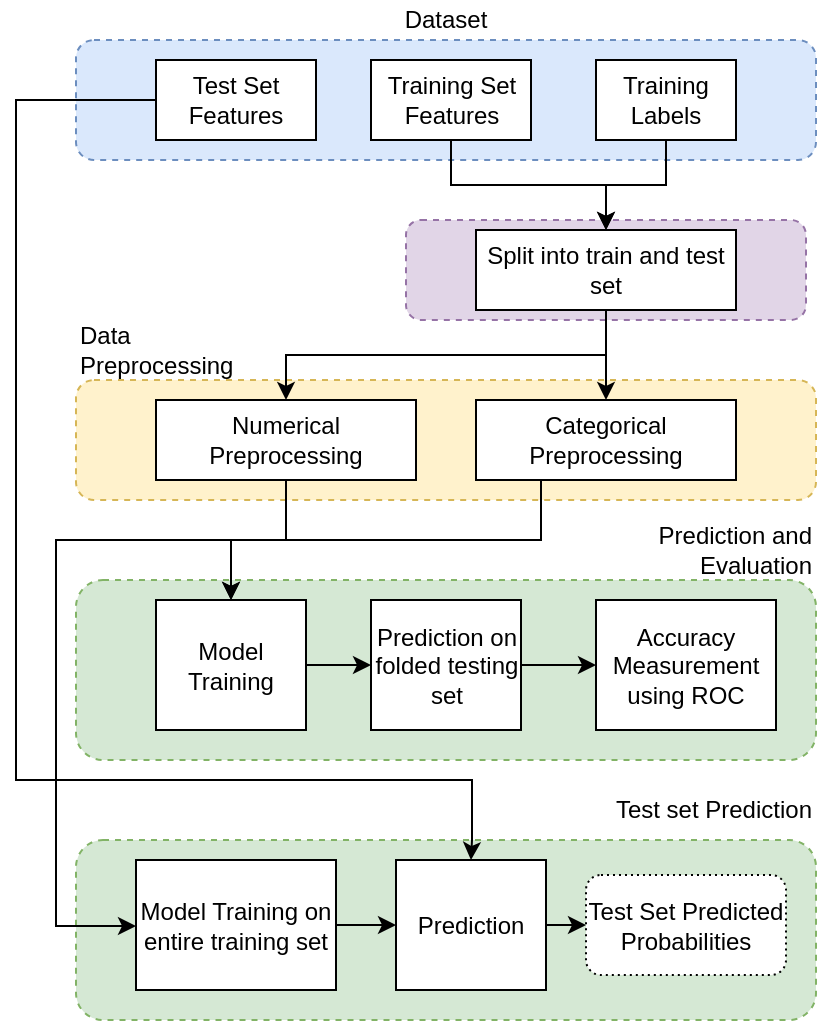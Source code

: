 <mxfile version="20.8.5" type="device"><diagram id="bN4WWNo-qPaHLlMGL2jJ" name="Page-1"><mxGraphModel dx="1509" dy="812" grid="1" gridSize="10" guides="1" tooltips="1" connect="1" arrows="1" fold="1" page="1" pageScale="1" pageWidth="850" pageHeight="1100" math="0" shadow="0"><root><mxCell id="0"/><mxCell id="1" parent="0"/><mxCell id="vig-M6FHPXQ_ZqxmriWB-42" value="" style="rounded=1;whiteSpace=wrap;html=1;fillColor=#d5e8d4;strokeColor=#82b366;dashed=1;" vertex="1" parent="1"><mxGeometry x="150" y="690" width="370" height="90" as="geometry"/></mxCell><mxCell id="vig-M6FHPXQ_ZqxmriWB-24" value="" style="rounded=1;whiteSpace=wrap;html=1;fillColor=#d5e8d4;strokeColor=#82b366;dashed=1;" vertex="1" parent="1"><mxGeometry x="150" y="560" width="370" height="90" as="geometry"/></mxCell><mxCell id="vig-M6FHPXQ_ZqxmriWB-31" value="Prediction and Evaluation" style="text;html=1;strokeColor=none;fillColor=none;align=right;verticalAlign=middle;whiteSpace=wrap;rounded=0;dashed=1;" vertex="1" parent="1"><mxGeometry x="400" y="530" width="120" height="30" as="geometry"/></mxCell><mxCell id="vig-M6FHPXQ_ZqxmriWB-16" value="" style="rounded=1;whiteSpace=wrap;html=1;fillColor=#e1d5e7;strokeColor=#9673a6;dashed=1;" vertex="1" parent="1"><mxGeometry x="315" y="380" width="200" height="50" as="geometry"/></mxCell><mxCell id="vig-M6FHPXQ_ZqxmriWB-9" value="" style="rounded=1;whiteSpace=wrap;html=1;fillColor=#fff2cc;strokeColor=#d6b656;dashed=1;" vertex="1" parent="1"><mxGeometry x="150" y="460" width="370" height="60" as="geometry"/></mxCell><mxCell id="vig-M6FHPXQ_ZqxmriWB-1" value="" style="rounded=1;whiteSpace=wrap;html=1;fillColor=#dae8fc;strokeColor=#6c8ebf;dashed=1;" vertex="1" parent="1"><mxGeometry x="150" y="290" width="370" height="60" as="geometry"/></mxCell><mxCell id="vig-M6FHPXQ_ZqxmriWB-3" value="&lt;div&gt;Dataset&lt;/div&gt;" style="text;html=1;strokeColor=none;fillColor=none;align=center;verticalAlign=middle;whiteSpace=wrap;rounded=0;dashed=1;" vertex="1" parent="1"><mxGeometry x="150" y="270" width="370" height="20" as="geometry"/></mxCell><mxCell id="vig-M6FHPXQ_ZqxmriWB-40" style="edgeStyle=orthogonalEdgeStyle;rounded=0;orthogonalLoop=1;jettySize=auto;html=1;exitX=0.5;exitY=1;exitDx=0;exitDy=0;entryX=0.5;entryY=0;entryDx=0;entryDy=0;" edge="1" parent="1" source="vig-M6FHPXQ_ZqxmriWB-5" target="vig-M6FHPXQ_ZqxmriWB-19"><mxGeometry relative="1" as="geometry"/></mxCell><mxCell id="vig-M6FHPXQ_ZqxmriWB-5" value="Training Set Features" style="rounded=0;whiteSpace=wrap;html=1;" vertex="1" parent="1"><mxGeometry x="297.5" y="300" width="80" height="40" as="geometry"/></mxCell><mxCell id="vig-M6FHPXQ_ZqxmriWB-41" style="edgeStyle=orthogonalEdgeStyle;rounded=0;orthogonalLoop=1;jettySize=auto;html=1;exitX=0.5;exitY=1;exitDx=0;exitDy=0;" edge="1" parent="1" source="vig-M6FHPXQ_ZqxmriWB-7" target="vig-M6FHPXQ_ZqxmriWB-19"><mxGeometry relative="1" as="geometry"/></mxCell><mxCell id="vig-M6FHPXQ_ZqxmriWB-7" value="Training Labels" style="rounded=0;whiteSpace=wrap;html=1;" vertex="1" parent="1"><mxGeometry x="410" y="300" width="70" height="40" as="geometry"/></mxCell><mxCell id="vig-M6FHPXQ_ZqxmriWB-10" value="&lt;div&gt;Data &lt;br&gt;&lt;/div&gt;&lt;div&gt;Preprocessing&lt;/div&gt;" style="text;html=1;strokeColor=none;fillColor=none;align=left;verticalAlign=middle;whiteSpace=wrap;rounded=0;dashed=1;" vertex="1" parent="1"><mxGeometry x="150" y="430" width="370" height="30" as="geometry"/></mxCell><mxCell id="vig-M6FHPXQ_ZqxmriWB-32" style="edgeStyle=orthogonalEdgeStyle;rounded=0;orthogonalLoop=1;jettySize=auto;html=1;exitX=0.5;exitY=1;exitDx=0;exitDy=0;entryX=0.5;entryY=0;entryDx=0;entryDy=0;" edge="1" parent="1" source="vig-M6FHPXQ_ZqxmriWB-12" target="vig-M6FHPXQ_ZqxmriWB-25"><mxGeometry relative="1" as="geometry"/></mxCell><mxCell id="vig-M6FHPXQ_ZqxmriWB-57" style="edgeStyle=orthogonalEdgeStyle;rounded=0;orthogonalLoop=1;jettySize=auto;html=1;exitX=0.5;exitY=1;exitDx=0;exitDy=0;entryX=0;entryY=0.5;entryDx=0;entryDy=0;" edge="1" parent="1" source="vig-M6FHPXQ_ZqxmriWB-12" target="vig-M6FHPXQ_ZqxmriWB-43"><mxGeometry relative="1" as="geometry"><mxPoint x="140.0" y="570" as="targetPoint"/><Array as="points"><mxPoint x="255" y="540"/><mxPoint x="140" y="540"/><mxPoint x="140" y="733"/><mxPoint x="180" y="733"/></Array></mxGeometry></mxCell><mxCell id="vig-M6FHPXQ_ZqxmriWB-12" value="Numerical Preprocessing" style="rounded=0;whiteSpace=wrap;html=1;" vertex="1" parent="1"><mxGeometry x="190" y="470" width="130" height="40" as="geometry"/></mxCell><mxCell id="vig-M6FHPXQ_ZqxmriWB-48" style="edgeStyle=orthogonalEdgeStyle;rounded=0;orthogonalLoop=1;jettySize=auto;html=1;exitX=0.25;exitY=1;exitDx=0;exitDy=0;entryX=0.5;entryY=0;entryDx=0;entryDy=0;" edge="1" parent="1" source="vig-M6FHPXQ_ZqxmriWB-13" target="vig-M6FHPXQ_ZqxmriWB-25"><mxGeometry relative="1" as="geometry"/></mxCell><mxCell id="vig-M6FHPXQ_ZqxmriWB-13" value="Categorical Preprocessing" style="rounded=0;whiteSpace=wrap;html=1;" vertex="1" parent="1"><mxGeometry x="350" y="470" width="130" height="40" as="geometry"/></mxCell><mxCell id="vig-M6FHPXQ_ZqxmriWB-53" style="edgeStyle=orthogonalEdgeStyle;rounded=0;orthogonalLoop=1;jettySize=auto;html=1;exitX=0.5;exitY=1;exitDx=0;exitDy=0;" edge="1" parent="1" source="vig-M6FHPXQ_ZqxmriWB-19" target="vig-M6FHPXQ_ZqxmriWB-13"><mxGeometry relative="1" as="geometry"/></mxCell><mxCell id="vig-M6FHPXQ_ZqxmriWB-54" style="edgeStyle=orthogonalEdgeStyle;rounded=0;orthogonalLoop=1;jettySize=auto;html=1;exitX=0.5;exitY=1;exitDx=0;exitDy=0;" edge="1" parent="1" source="vig-M6FHPXQ_ZqxmriWB-19" target="vig-M6FHPXQ_ZqxmriWB-12"><mxGeometry relative="1" as="geometry"/></mxCell><mxCell id="vig-M6FHPXQ_ZqxmriWB-19" value="Split into train and test set" style="rounded=0;whiteSpace=wrap;html=1;" vertex="1" parent="1"><mxGeometry x="350" y="385" width="130" height="40" as="geometry"/></mxCell><mxCell id="vig-M6FHPXQ_ZqxmriWB-29" style="edgeStyle=orthogonalEdgeStyle;rounded=0;orthogonalLoop=1;jettySize=auto;html=1;exitX=1;exitY=0.5;exitDx=0;exitDy=0;entryX=0;entryY=0.5;entryDx=0;entryDy=0;" edge="1" parent="1" source="vig-M6FHPXQ_ZqxmriWB-25" target="vig-M6FHPXQ_ZqxmriWB-26"><mxGeometry relative="1" as="geometry"/></mxCell><mxCell id="vig-M6FHPXQ_ZqxmriWB-25" value="Model Training" style="rounded=0;whiteSpace=wrap;html=1;" vertex="1" parent="1"><mxGeometry x="190" y="570" width="75" height="65" as="geometry"/></mxCell><mxCell id="vig-M6FHPXQ_ZqxmriWB-30" style="edgeStyle=orthogonalEdgeStyle;rounded=0;orthogonalLoop=1;jettySize=auto;html=1;exitX=1;exitY=0.5;exitDx=0;exitDy=0;entryX=0;entryY=0.5;entryDx=0;entryDy=0;" edge="1" parent="1" source="vig-M6FHPXQ_ZqxmriWB-26" target="vig-M6FHPXQ_ZqxmriWB-28"><mxGeometry relative="1" as="geometry"/></mxCell><mxCell id="vig-M6FHPXQ_ZqxmriWB-26" value="Prediction on folded testing set" style="rounded=0;whiteSpace=wrap;html=1;" vertex="1" parent="1"><mxGeometry x="297.5" y="570" width="75" height="65" as="geometry"/></mxCell><mxCell id="vig-M6FHPXQ_ZqxmriWB-28" value="&lt;div&gt;Accuracy&lt;/div&gt;&lt;div&gt;Measurement using ROC&lt;br&gt;&lt;/div&gt;" style="rounded=0;whiteSpace=wrap;html=1;" vertex="1" parent="1"><mxGeometry x="410" y="570" width="90" height="65" as="geometry"/></mxCell><mxCell id="vig-M6FHPXQ_ZqxmriWB-49" style="edgeStyle=orthogonalEdgeStyle;rounded=0;orthogonalLoop=1;jettySize=auto;html=1;exitX=1;exitY=0.5;exitDx=0;exitDy=0;entryX=0;entryY=0.5;entryDx=0;entryDy=0;" edge="1" parent="1" source="vig-M6FHPXQ_ZqxmriWB-43" target="vig-M6FHPXQ_ZqxmriWB-44"><mxGeometry relative="1" as="geometry"/></mxCell><mxCell id="vig-M6FHPXQ_ZqxmriWB-43" value="Model Training on entire training set" style="rounded=0;whiteSpace=wrap;html=1;" vertex="1" parent="1"><mxGeometry x="180" y="700" width="100" height="65" as="geometry"/></mxCell><mxCell id="vig-M6FHPXQ_ZqxmriWB-61" style="edgeStyle=orthogonalEdgeStyle;rounded=0;orthogonalLoop=1;jettySize=auto;html=1;exitX=1;exitY=0.5;exitDx=0;exitDy=0;entryX=0;entryY=0.5;entryDx=0;entryDy=0;" edge="1" parent="1" source="vig-M6FHPXQ_ZqxmriWB-44" target="vig-M6FHPXQ_ZqxmriWB-59"><mxGeometry relative="1" as="geometry"/></mxCell><mxCell id="vig-M6FHPXQ_ZqxmriWB-44" value="Prediction" style="rounded=0;whiteSpace=wrap;html=1;" vertex="1" parent="1"><mxGeometry x="310" y="700" width="75" height="65" as="geometry"/></mxCell><mxCell id="vig-M6FHPXQ_ZqxmriWB-56" style="edgeStyle=orthogonalEdgeStyle;rounded=0;orthogonalLoop=1;jettySize=auto;html=1;exitX=0;exitY=0.5;exitDx=0;exitDy=0;entryX=0.5;entryY=0;entryDx=0;entryDy=0;" edge="1" parent="1" source="vig-M6FHPXQ_ZqxmriWB-55" target="vig-M6FHPXQ_ZqxmriWB-44"><mxGeometry relative="1" as="geometry"><mxPoint x="340" y="700" as="targetPoint"/><Array as="points"><mxPoint x="120" y="320"/><mxPoint x="120" y="660"/><mxPoint x="348" y="660"/><mxPoint x="348" y="690"/></Array></mxGeometry></mxCell><mxCell id="vig-M6FHPXQ_ZqxmriWB-55" value="Test Set Features" style="rounded=0;whiteSpace=wrap;html=1;" vertex="1" parent="1"><mxGeometry x="190" y="300" width="80" height="40" as="geometry"/></mxCell><mxCell id="vig-M6FHPXQ_ZqxmriWB-59" value="Test Set Predicted Probabilities" style="rounded=1;whiteSpace=wrap;html=1;fillColor=#FFFFFF;dashed=1;dashPattern=1 2;" vertex="1" parent="1"><mxGeometry x="405" y="707.5" width="100" height="50" as="geometry"/></mxCell><mxCell id="vig-M6FHPXQ_ZqxmriWB-62" value="Test set Prediction" style="text;html=1;strokeColor=none;fillColor=none;align=right;verticalAlign=middle;whiteSpace=wrap;rounded=0;dashed=1;" vertex="1" parent="1"><mxGeometry x="400" y="660" width="120" height="30" as="geometry"/></mxCell></root></mxGraphModel></diagram></mxfile>